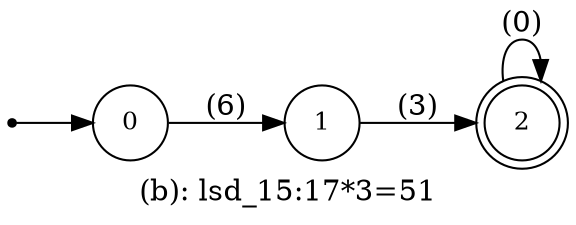digraph G {
label = "(b): lsd_15:17*3=51";
rankdir = LR;
node [shape = circle, label="0", fontsize=12]0;
node [shape = circle, label="1", fontsize=12]1;
node [shape = doublecircle, label="2", fontsize=12]2;
node [shape = point ]; qi
qi ->0;
0 -> 1[ label = "(6)"];
1 -> 2[ label = "(3)"];
2 -> 2[ label = "(0)"];
}
